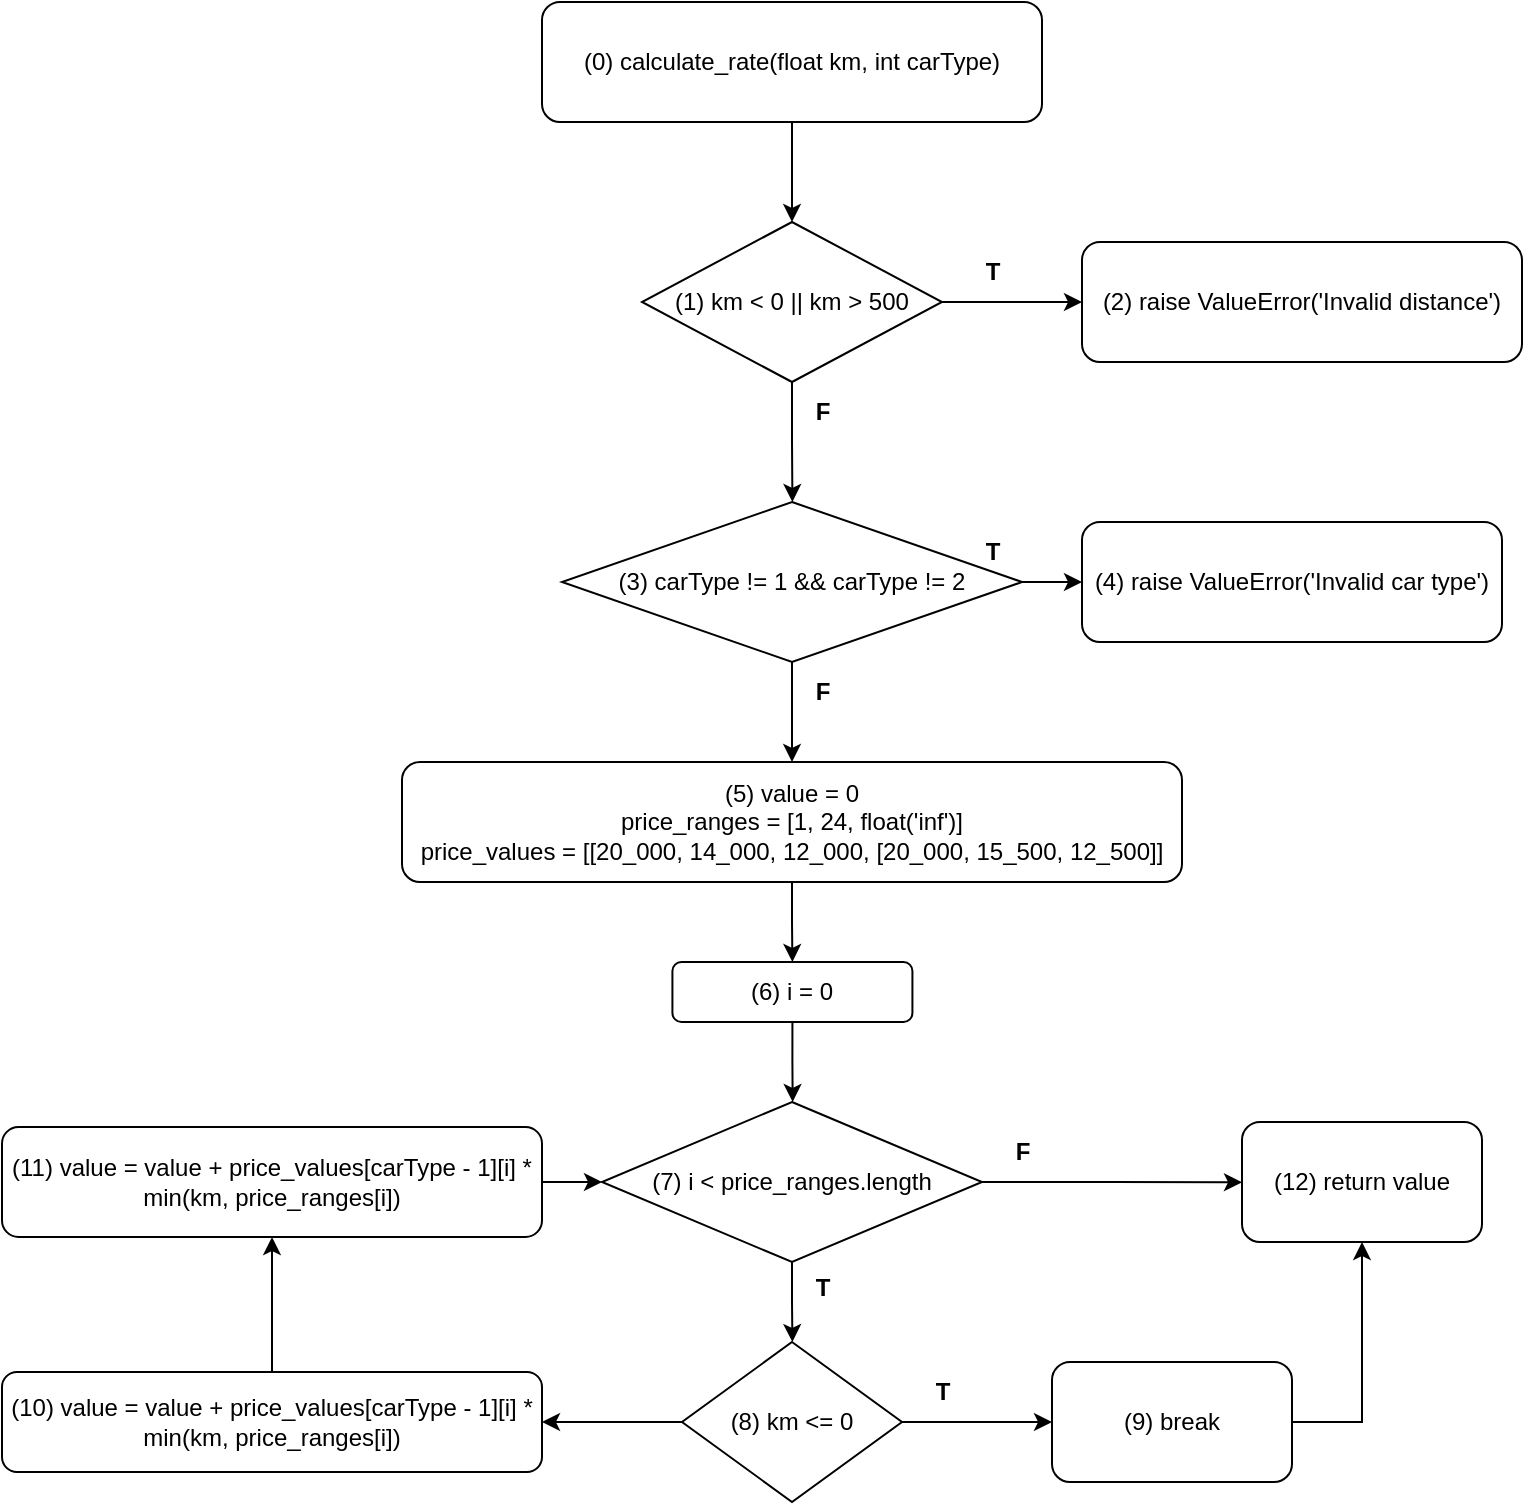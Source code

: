 <mxfile version="24.0.8" type="github">
  <diagram name="Page-1" id="zPGRw3HBfnQC19OAq6zw">
    <mxGraphModel dx="993" dy="514" grid="1" gridSize="10" guides="1" tooltips="1" connect="1" arrows="1" fold="1" page="1" pageScale="1" pageWidth="850" pageHeight="1100" math="0" shadow="0">
      <root>
        <mxCell id="0" />
        <mxCell id="1" parent="0" />
        <mxCell id="onb37vQSFci2zJddi1So-2" style="edgeStyle=orthogonalEdgeStyle;rounded=0;orthogonalLoop=1;jettySize=auto;html=1;exitX=0.5;exitY=1;exitDx=0;exitDy=0;" edge="1" parent="1" source="onb37vQSFci2zJddi1So-1">
          <mxGeometry relative="1" as="geometry">
            <mxPoint x="425" y="130" as="targetPoint" />
          </mxGeometry>
        </mxCell>
        <mxCell id="onb37vQSFci2zJddi1So-1" value="&lt;span id=&quot;selected_text&quot;&gt;&lt;/span&gt;&lt;span id=&quot;selected_text&quot;&gt;&lt;/span&gt;&lt;span id=&quot;selected_text&quot;&gt;&lt;/span&gt;&lt;span id=&quot;selected_text&quot;&gt;&lt;/span&gt;(0) calculate_rate(float km, int carType)" style="rounded=1;whiteSpace=wrap;html=1;" vertex="1" parent="1">
          <mxGeometry x="300" y="20" width="250" height="60" as="geometry" />
        </mxCell>
        <mxCell id="onb37vQSFci2zJddi1So-4" style="edgeStyle=orthogonalEdgeStyle;rounded=0;orthogonalLoop=1;jettySize=auto;html=1;exitX=1;exitY=0.5;exitDx=0;exitDy=0;" edge="1" parent="1" source="onb37vQSFci2zJddi1So-3">
          <mxGeometry relative="1" as="geometry">
            <mxPoint x="570" y="170" as="targetPoint" />
          </mxGeometry>
        </mxCell>
        <mxCell id="onb37vQSFci2zJddi1So-7" style="edgeStyle=orthogonalEdgeStyle;rounded=0;orthogonalLoop=1;jettySize=auto;html=1;exitX=0.5;exitY=1;exitDx=0;exitDy=0;" edge="1" parent="1" source="onb37vQSFci2zJddi1So-3">
          <mxGeometry relative="1" as="geometry">
            <mxPoint x="425.207" y="270" as="targetPoint" />
          </mxGeometry>
        </mxCell>
        <mxCell id="onb37vQSFci2zJddi1So-3" value="&lt;span id=&quot;selected_text&quot;&gt;&lt;/span&gt;&lt;span id=&quot;selected_text&quot;&gt;&lt;/span&gt;(1) km &amp;lt; 0 || km &amp;gt; 500" style="rhombus;whiteSpace=wrap;html=1;" vertex="1" parent="1">
          <mxGeometry x="350" y="130" width="150" height="80" as="geometry" />
        </mxCell>
        <mxCell id="onb37vQSFci2zJddi1So-5" value="&lt;span id=&quot;selected_text&quot;&gt;&lt;/span&gt;&lt;b&gt;&lt;span id=&quot;selected_text&quot;&gt;&lt;/span&gt;T&lt;/b&gt;" style="text;html=1;align=center;verticalAlign=middle;resizable=0;points=[];autosize=1;strokeColor=none;fillColor=none;" vertex="1" parent="1">
          <mxGeometry x="510" y="140" width="30" height="30" as="geometry" />
        </mxCell>
        <mxCell id="onb37vQSFci2zJddi1So-6" value="&lt;span id=&quot;selected_text&quot;&gt;&lt;/span&gt;&lt;span id=&quot;selected_text&quot;&gt;&lt;/span&gt;(2) raise ValueError(&#39;Invalid distance&#39;)" style="rounded=1;whiteSpace=wrap;html=1;" vertex="1" parent="1">
          <mxGeometry x="570" y="140" width="220" height="60" as="geometry" />
        </mxCell>
        <mxCell id="onb37vQSFci2zJddi1So-8" value="&lt;b&gt;&lt;span id=&quot;selected_text&quot;&gt;&lt;/span&gt;F&lt;/b&gt;" style="text;html=1;align=center;verticalAlign=middle;resizable=0;points=[];autosize=1;strokeColor=none;fillColor=none;" vertex="1" parent="1">
          <mxGeometry x="425" y="210" width="30" height="30" as="geometry" />
        </mxCell>
        <mxCell id="onb37vQSFci2zJddi1So-9" style="edgeStyle=orthogonalEdgeStyle;rounded=0;orthogonalLoop=1;jettySize=auto;html=1;exitX=1;exitY=0.5;exitDx=0;exitDy=0;" edge="1" parent="1" source="onb37vQSFci2zJddi1So-11">
          <mxGeometry relative="1" as="geometry">
            <mxPoint x="570" y="310" as="targetPoint" />
          </mxGeometry>
        </mxCell>
        <mxCell id="onb37vQSFci2zJddi1So-10" style="edgeStyle=orthogonalEdgeStyle;rounded=0;orthogonalLoop=1;jettySize=auto;html=1;exitX=0.5;exitY=1;exitDx=0;exitDy=0;" edge="1" parent="1" source="onb37vQSFci2zJddi1So-11" target="onb37vQSFci2zJddi1So-15">
          <mxGeometry relative="1" as="geometry">
            <mxPoint x="425.207" y="410" as="targetPoint" />
          </mxGeometry>
        </mxCell>
        <mxCell id="onb37vQSFci2zJddi1So-11" value="&lt;span id=&quot;selected_text&quot;&gt;&lt;/span&gt;&lt;span id=&quot;selected_text&quot;&gt;&lt;/span&gt;&lt;span id=&quot;selected_text&quot;&gt;&lt;/span&gt;&lt;span id=&quot;selected_text&quot;&gt;&lt;/span&gt;(3) carType != 1 &amp;amp;&amp;amp; carType != 2" style="rhombus;whiteSpace=wrap;html=1;" vertex="1" parent="1">
          <mxGeometry x="310" y="270" width="230" height="80" as="geometry" />
        </mxCell>
        <mxCell id="onb37vQSFci2zJddi1So-12" value="&lt;span id=&quot;selected_text&quot;&gt;&lt;/span&gt;&lt;b&gt;&lt;span id=&quot;selected_text&quot;&gt;&lt;/span&gt;T&lt;/b&gt;" style="text;html=1;align=center;verticalAlign=middle;resizable=0;points=[];autosize=1;strokeColor=none;fillColor=none;" vertex="1" parent="1">
          <mxGeometry x="510" y="280" width="30" height="30" as="geometry" />
        </mxCell>
        <mxCell id="onb37vQSFci2zJddi1So-13" value="&lt;span id=&quot;selected_text&quot;&gt;&lt;/span&gt;&lt;span id=&quot;selected_text&quot;&gt;&lt;/span&gt;&lt;span id=&quot;selected_text&quot;&gt;&lt;/span&gt;&lt;span id=&quot;selected_text&quot;&gt;&lt;/span&gt;&lt;span id=&quot;selected_text&quot;&gt;&lt;/span&gt;&lt;span id=&quot;selected_text&quot;&gt;&lt;/span&gt;(4) raise ValueError(&#39;Invalid &lt;span id=&quot;selected_text&quot;&gt;&lt;/span&gt;car type&#39;)" style="rounded=1;whiteSpace=wrap;html=1;" vertex="1" parent="1">
          <mxGeometry x="570" y="280" width="210" height="60" as="geometry" />
        </mxCell>
        <mxCell id="onb37vQSFci2zJddi1So-14" value="&lt;b&gt;&lt;span id=&quot;selected_text&quot;&gt;&lt;/span&gt;F&lt;/b&gt;" style="text;html=1;align=center;verticalAlign=middle;resizable=0;points=[];autosize=1;strokeColor=none;fillColor=none;" vertex="1" parent="1">
          <mxGeometry x="425" y="350" width="30" height="30" as="geometry" />
        </mxCell>
        <mxCell id="onb37vQSFci2zJddi1So-16" style="edgeStyle=orthogonalEdgeStyle;rounded=0;orthogonalLoop=1;jettySize=auto;html=1;exitX=0.5;exitY=1;exitDx=0;exitDy=0;" edge="1" parent="1" source="onb37vQSFci2zJddi1So-15" target="onb37vQSFci2zJddi1So-17">
          <mxGeometry relative="1" as="geometry">
            <mxPoint x="425.286" y="480" as="targetPoint" />
          </mxGeometry>
        </mxCell>
        <mxCell id="onb37vQSFci2zJddi1So-15" value="&lt;span id=&quot;selected_text&quot;&gt;&lt;/span&gt;&lt;span id=&quot;selected_text&quot;&gt;&lt;/span&gt;&lt;span id=&quot;selected_text&quot;&gt;&lt;/span&gt;(5) value = 0&lt;br&gt;&lt;div&gt;price_ranges = [1, 24, float(&#39;inf&#39;)]&lt;/div&gt;&lt;div&gt;price_values = [&lt;span style=&quot;background-color: initial;&quot;&gt;[20_000, 14_000, 12_000,&amp;nbsp;&lt;/span&gt;&lt;span style=&quot;background-color: initial;&quot;&gt;[20_000, 15_500, 12_500]&lt;/span&gt;&lt;span style=&quot;background-color: initial;&quot;&gt;]&lt;/span&gt;&lt;/div&gt;&lt;span id=&quot;selected_text&quot;&gt;&lt;/span&gt;" style="rounded=1;whiteSpace=wrap;html=1;" vertex="1" parent="1">
          <mxGeometry x="230" y="400" width="390" height="60" as="geometry" />
        </mxCell>
        <mxCell id="onb37vQSFci2zJddi1So-19" style="edgeStyle=orthogonalEdgeStyle;rounded=0;orthogonalLoop=1;jettySize=auto;html=1;exitX=0.5;exitY=1;exitDx=0;exitDy=0;" edge="1" parent="1" source="onb37vQSFci2zJddi1So-17">
          <mxGeometry relative="1" as="geometry">
            <mxPoint x="425.333" y="570" as="targetPoint" />
          </mxGeometry>
        </mxCell>
        <mxCell id="onb37vQSFci2zJddi1So-17" value="&lt;span id=&quot;selected_text&quot;&gt;&lt;/span&gt;&lt;span id=&quot;selected_text&quot;&gt;&lt;/span&gt;&lt;span id=&quot;selected_text&quot;&gt;&lt;/span&gt;&lt;span id=&quot;selected_text&quot;&gt;&lt;/span&gt;(6) i = 0" style="rounded=1;whiteSpace=wrap;html=1;" vertex="1" parent="1">
          <mxGeometry x="365.21" y="500" width="120" height="30" as="geometry" />
        </mxCell>
        <mxCell id="onb37vQSFci2zJddi1So-18" style="edgeStyle=orthogonalEdgeStyle;rounded=0;orthogonalLoop=1;jettySize=auto;html=1;exitX=0.5;exitY=1;exitDx=0;exitDy=0;" edge="1" parent="1" source="onb37vQSFci2zJddi1So-17" target="onb37vQSFci2zJddi1So-17">
          <mxGeometry relative="1" as="geometry" />
        </mxCell>
        <mxCell id="onb37vQSFci2zJddi1So-22" style="edgeStyle=orthogonalEdgeStyle;rounded=0;orthogonalLoop=1;jettySize=auto;html=1;exitX=1;exitY=0.5;exitDx=0;exitDy=0;" edge="1" parent="1" source="onb37vQSFci2zJddi1So-21">
          <mxGeometry relative="1" as="geometry">
            <mxPoint x="650" y="610.167" as="targetPoint" />
          </mxGeometry>
        </mxCell>
        <mxCell id="onb37vQSFci2zJddi1So-26" style="edgeStyle=orthogonalEdgeStyle;rounded=0;orthogonalLoop=1;jettySize=auto;html=1;exitX=0.5;exitY=1;exitDx=0;exitDy=0;entryX=0.5;entryY=0;entryDx=0;entryDy=0;" edge="1" parent="1" source="onb37vQSFci2zJddi1So-21">
          <mxGeometry relative="1" as="geometry">
            <mxPoint x="425.21" y="690" as="targetPoint" />
          </mxGeometry>
        </mxCell>
        <mxCell id="onb37vQSFci2zJddi1So-21" value="&lt;span id=&quot;selected_text&quot;&gt;&lt;/span&gt;&lt;span id=&quot;selected_text&quot;&gt;&lt;/span&gt;&lt;span id=&quot;selected_text&quot;&gt;&lt;/span&gt;(7) i &amp;lt; price_ranges.length" style="rhombus;whiteSpace=wrap;html=1;" vertex="1" parent="1">
          <mxGeometry x="330" y="570" width="190" height="80" as="geometry" />
        </mxCell>
        <mxCell id="onb37vQSFci2zJddi1So-23" value="&lt;span id=&quot;selected_text&quot;&gt;&lt;/span&gt;&lt;b&gt;&lt;span id=&quot;selected_text&quot;&gt;&lt;/span&gt;F&lt;/b&gt;" style="text;html=1;align=center;verticalAlign=middle;resizable=0;points=[];autosize=1;strokeColor=none;fillColor=none;" vertex="1" parent="1">
          <mxGeometry x="525" y="580" width="30" height="30" as="geometry" />
        </mxCell>
        <mxCell id="onb37vQSFci2zJddi1So-24" value="&lt;span id=&quot;selected_text&quot;&gt;&lt;/span&gt;&lt;span id=&quot;selected_text&quot;&gt;&lt;/span&gt;&lt;span id=&quot;selected_text&quot;&gt;&lt;/span&gt;(12) return value" style="rounded=1;whiteSpace=wrap;html=1;" vertex="1" parent="1">
          <mxGeometry x="650" y="580" width="120" height="60" as="geometry" />
        </mxCell>
        <mxCell id="onb37vQSFci2zJddi1So-28" style="edgeStyle=orthogonalEdgeStyle;rounded=0;orthogonalLoop=1;jettySize=auto;html=1;exitX=1;exitY=0.5;exitDx=0;exitDy=0;entryX=0;entryY=0.5;entryDx=0;entryDy=0;" edge="1" parent="1" source="onb37vQSFci2zJddi1So-27" target="onb37vQSFci2zJddi1So-30">
          <mxGeometry relative="1" as="geometry">
            <mxPoint x="550" y="730" as="targetPoint" />
            <Array as="points" />
          </mxGeometry>
        </mxCell>
        <mxCell id="onb37vQSFci2zJddi1So-33" style="edgeStyle=orthogonalEdgeStyle;rounded=0;orthogonalLoop=1;jettySize=auto;html=1;exitX=0;exitY=0.5;exitDx=0;exitDy=0;" edge="1" parent="1" source="onb37vQSFci2zJddi1So-27" target="onb37vQSFci2zJddi1So-34">
          <mxGeometry relative="1" as="geometry">
            <mxPoint x="310" y="730.167" as="targetPoint" />
          </mxGeometry>
        </mxCell>
        <mxCell id="onb37vQSFci2zJddi1So-27" value="&lt;span id=&quot;selected_text&quot;&gt;&lt;/span&gt;&lt;span id=&quot;selected_text&quot;&gt;&lt;/span&gt;(8) km &amp;lt;= 0" style="rhombus;whiteSpace=wrap;html=1;" vertex="1" parent="1">
          <mxGeometry x="370" y="690" width="110" height="80" as="geometry" />
        </mxCell>
        <mxCell id="onb37vQSFci2zJddi1So-29" value="&lt;span id=&quot;selected_text&quot;&gt;&lt;/span&gt;&lt;span id=&quot;selected_text&quot;&gt;&lt;/span&gt;&lt;span id=&quot;selected_text&quot;&gt;&lt;/span&gt;&lt;b&gt;&lt;span id=&quot;selected_text&quot;&gt;&lt;/span&gt;T&lt;/b&gt;" style="text;html=1;align=center;verticalAlign=middle;resizable=0;points=[];autosize=1;strokeColor=none;fillColor=none;" vertex="1" parent="1">
          <mxGeometry x="485.21" y="700" width="30" height="30" as="geometry" />
        </mxCell>
        <mxCell id="onb37vQSFci2zJddi1So-32" style="edgeStyle=orthogonalEdgeStyle;rounded=0;orthogonalLoop=1;jettySize=auto;html=1;exitX=1;exitY=0.5;exitDx=0;exitDy=0;entryX=0.5;entryY=1;entryDx=0;entryDy=0;" edge="1" parent="1" source="onb37vQSFci2zJddi1So-30" target="onb37vQSFci2zJddi1So-24">
          <mxGeometry relative="1" as="geometry" />
        </mxCell>
        <mxCell id="onb37vQSFci2zJddi1So-30" value="&lt;span id=&quot;selected_text&quot;&gt;&lt;/span&gt;&lt;span id=&quot;selected_text&quot;&gt;&lt;/span&gt;(9) break" style="rounded=1;whiteSpace=wrap;html=1;" vertex="1" parent="1">
          <mxGeometry x="555" y="700" width="120" height="60" as="geometry" />
        </mxCell>
        <mxCell id="onb37vQSFci2zJddi1So-35" style="edgeStyle=orthogonalEdgeStyle;rounded=0;orthogonalLoop=1;jettySize=auto;html=1;exitX=0.5;exitY=0;exitDx=0;exitDy=0;" edge="1" parent="1" source="onb37vQSFci2zJddi1So-34" target="onb37vQSFci2zJddi1So-36">
          <mxGeometry relative="1" as="geometry">
            <mxPoint x="165.333" y="670" as="targetPoint" />
          </mxGeometry>
        </mxCell>
        <mxCell id="onb37vQSFci2zJddi1So-34" value="&lt;span id=&quot;selected_text&quot;&gt;&lt;/span&gt;(10) value = value + price_values[carType - 1][i] * min(km, price_ranges[i])" style="rounded=1;whiteSpace=wrap;html=1;" vertex="1" parent="1">
          <mxGeometry x="30" y="705" width="270" height="50" as="geometry" />
        </mxCell>
        <mxCell id="onb37vQSFci2zJddi1So-37" style="edgeStyle=orthogonalEdgeStyle;rounded=0;orthogonalLoop=1;jettySize=auto;html=1;exitX=1;exitY=0.5;exitDx=0;exitDy=0;" edge="1" parent="1" source="onb37vQSFci2zJddi1So-36" target="onb37vQSFci2zJddi1So-21">
          <mxGeometry relative="1" as="geometry" />
        </mxCell>
        <mxCell id="onb37vQSFci2zJddi1So-36" value="&lt;span id=&quot;selected_text&quot;&gt;&lt;/span&gt;(11) value = value + price_values[carType - 1][i] * min(km, price_ranges[i])" style="rounded=1;whiteSpace=wrap;html=1;" vertex="1" parent="1">
          <mxGeometry x="30" y="582.5" width="270" height="55" as="geometry" />
        </mxCell>
        <mxCell id="onb37vQSFci2zJddi1So-38" value="&lt;span id=&quot;selected_text&quot;&gt;&lt;/span&gt;&lt;span id=&quot;selected_text&quot;&gt;&lt;/span&gt;&lt;span id=&quot;selected_text&quot;&gt;&lt;/span&gt;&lt;b&gt;&lt;span id=&quot;selected_text&quot;&gt;&lt;/span&gt;T&lt;/b&gt;" style="text;html=1;align=center;verticalAlign=middle;resizable=0;points=[];autosize=1;strokeColor=none;fillColor=none;" vertex="1" parent="1">
          <mxGeometry x="425" y="648" width="30" height="30" as="geometry" />
        </mxCell>
      </root>
    </mxGraphModel>
  </diagram>
</mxfile>
